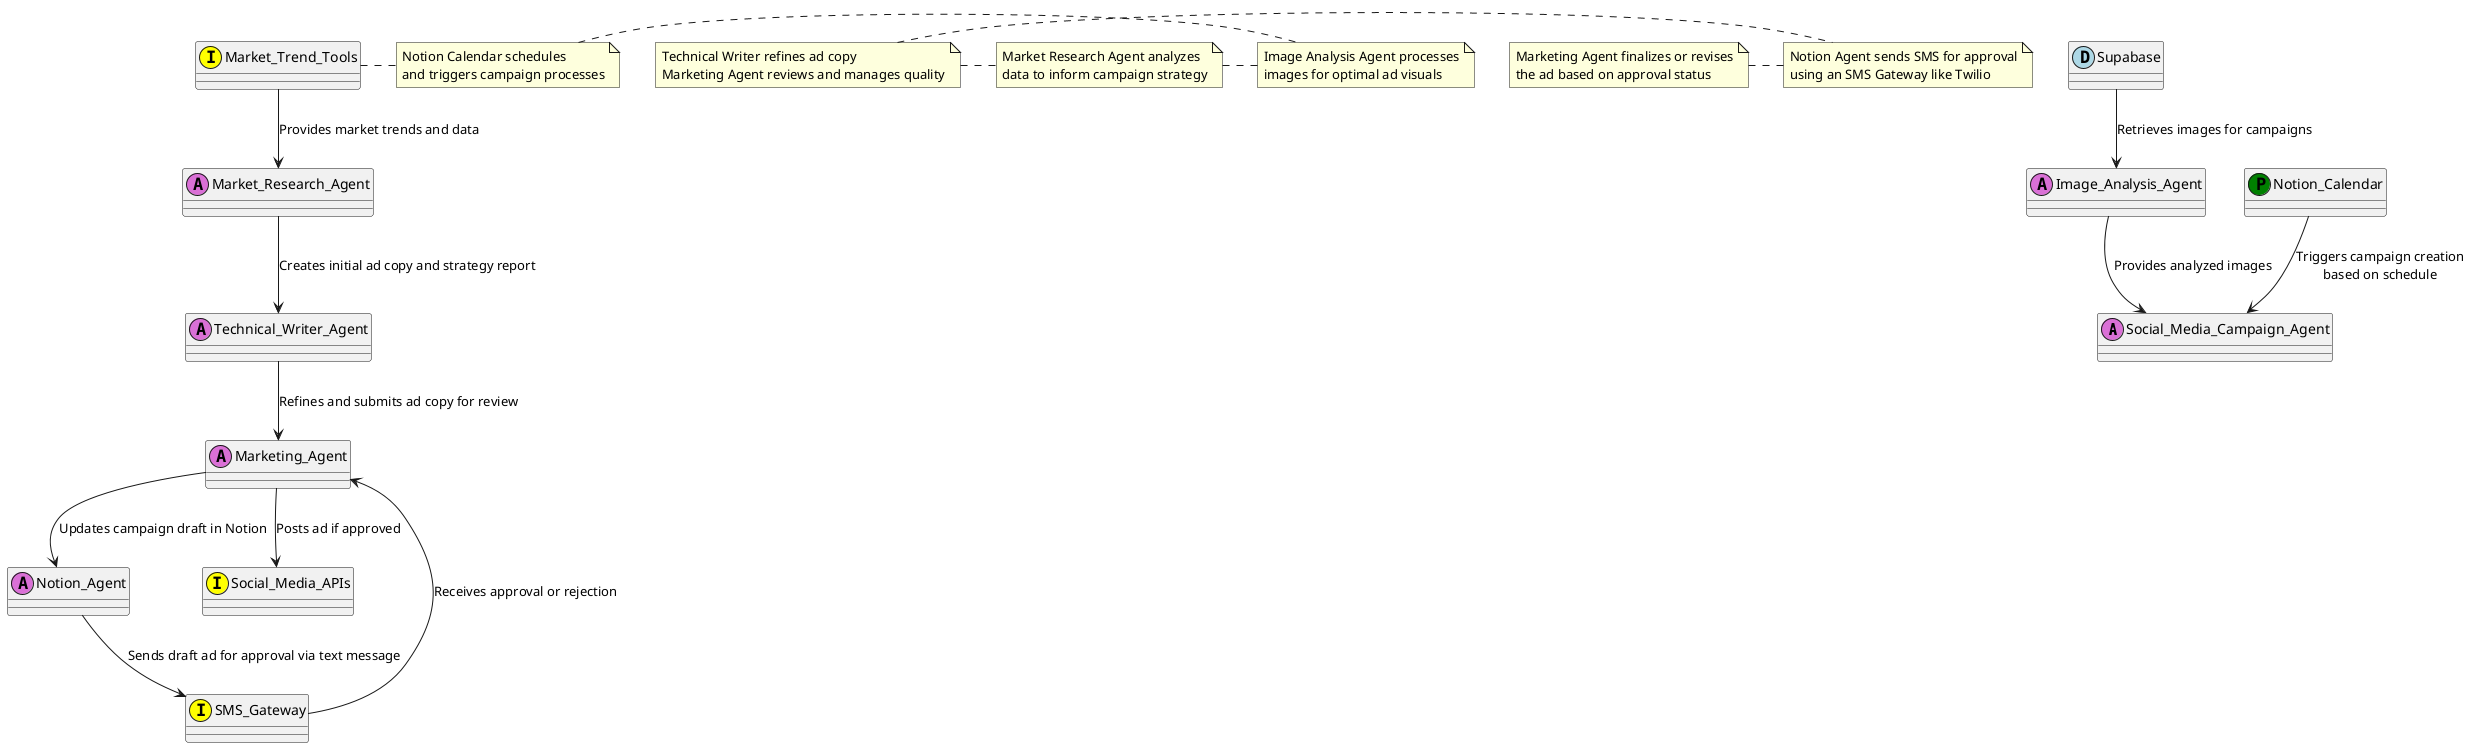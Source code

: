 @startuml
!define AGENT(x) class x << (A,orchid) >>
!define DATABASE(x) class x << (D,lightblue) >>
!define API(x) class x << (I,yellow) >>
!define PROCESS(x) class x << (P,green) >>

AGENT(Social_Media_Campaign_Agent)
AGENT(Market_Research_Agent)
AGENT(Technical_Writer_Agent)
AGENT(Marketing_Agent)
AGENT(Image_Analysis_Agent)
AGENT(Notion_Agent)
DATABASE(Supabase)
API(Social_Media_APIs)
API(SMS_Gateway)
PROCESS(Notion_Calendar)
API(Market_Trend_Tools)

' Initialize campaign based on Notion calendar
Notion_Calendar --> Social_Media_Campaign_Agent : Triggers campaign creation\nbased on schedule
note right: Notion Calendar schedules\nand triggers campaign processes

' Image retrieval and analysis
Supabase --> Image_Analysis_Agent : Retrieves images for campaigns
Image_Analysis_Agent --> Social_Media_Campaign_Agent : Provides analyzed images
note right: Image Analysis Agent processes\nimages for optimal ad visuals

' Market research for campaign strategy
Market_Trend_Tools --> Market_Research_Agent : Provides market trends and data
Market_Research_Agent --> Technical_Writer_Agent : Creates initial ad copy and strategy report
note left: Market Research Agent analyzes\ndata to inform campaign strategy

' Ad copy refinement and initial approval
Technical_Writer_Agent --> Marketing_Agent : Refines and submits ad copy for review
Marketing_Agent --> Notion_Agent : Updates campaign draft in Notion
note left: Technical Writer refines ad copy\nMarketing Agent reviews and manages quality

' Sending draft for external approval via SMS
Notion_Agent --> SMS_Gateway : Sends draft ad for approval via text message
note right: Notion Agent sends SMS for approval\nusing an SMS Gateway like Twilio

' Final decision and campaign execution
SMS_Gateway --> Marketing_Agent : Receives approval or rejection
Marketing_Agent --> Social_Media_APIs : Posts ad if approved
note left: Marketing Agent finalizes or revises\nthe ad based on approval status

@enduml
